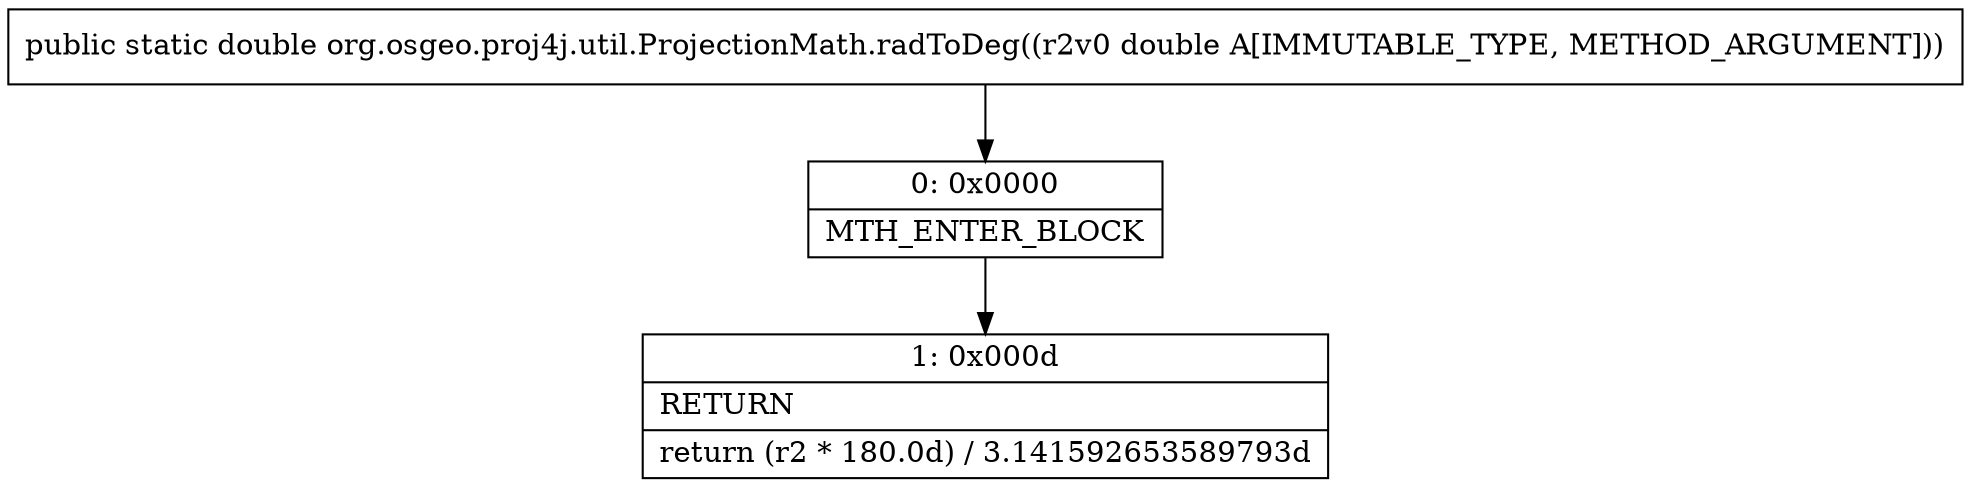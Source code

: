 digraph "CFG fororg.osgeo.proj4j.util.ProjectionMath.radToDeg(D)D" {
Node_0 [shape=record,label="{0\:\ 0x0000|MTH_ENTER_BLOCK\l}"];
Node_1 [shape=record,label="{1\:\ 0x000d|RETURN\l|return (r2 * 180.0d) \/ 3.141592653589793d\l}"];
MethodNode[shape=record,label="{public static double org.osgeo.proj4j.util.ProjectionMath.radToDeg((r2v0 double A[IMMUTABLE_TYPE, METHOD_ARGUMENT])) }"];
MethodNode -> Node_0;
Node_0 -> Node_1;
}

